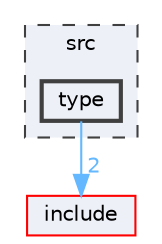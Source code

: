 digraph "src/type"
{
 // LATEX_PDF_SIZE
  bgcolor="transparent";
  edge [fontname=Helvetica,fontsize=10,labelfontname=Helvetica,labelfontsize=10];
  node [fontname=Helvetica,fontsize=10,shape=box,height=0.2,width=0.4];
  compound=true
  subgraph clusterdir_68267d1309a1af8e8297ef4c3efbcdba {
    graph [ bgcolor="#edf0f7", pencolor="grey25", label="src", fontname=Helvetica,fontsize=10 style="filled,dashed", URL="dir_68267d1309a1af8e8297ef4c3efbcdba.html",tooltip=""]
  dir_372c2b9db8884546e49e64b9093f9351 [label="type", fillcolor="#edf0f7", color="grey25", style="filled,bold", URL="dir_372c2b9db8884546e49e64b9093f9351.html",tooltip=""];
  }
  dir_d44c64559bbebec7f509842c48db8b23 [label="include", fillcolor="#edf0f7", color="red", style="filled", URL="dir_d44c64559bbebec7f509842c48db8b23.html",tooltip=""];
  dir_372c2b9db8884546e49e64b9093f9351->dir_d44c64559bbebec7f509842c48db8b23 [headlabel="2", labeldistance=1.5 headhref="dir_000030_000017.html" color="steelblue1" fontcolor="steelblue1"];
}
